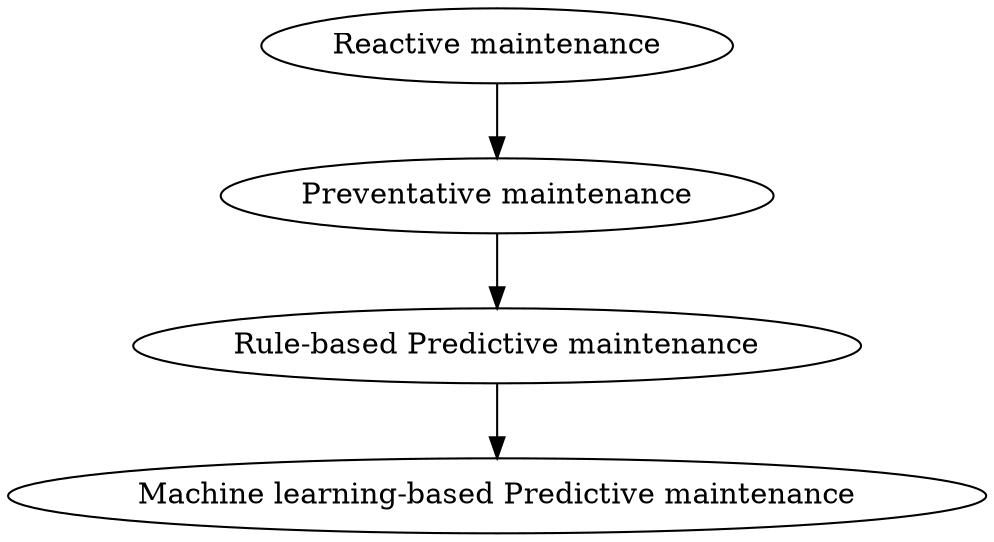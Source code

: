 digraph {
	A [label="Reactive maintenance"]
	B [label="Preventative maintenance"]
	C [label="Rule-based Predictive maintenance"]
	D [label="Machine learning-based Predictive maintenance"]
	A -> B
	B -> C
	C -> D
}
